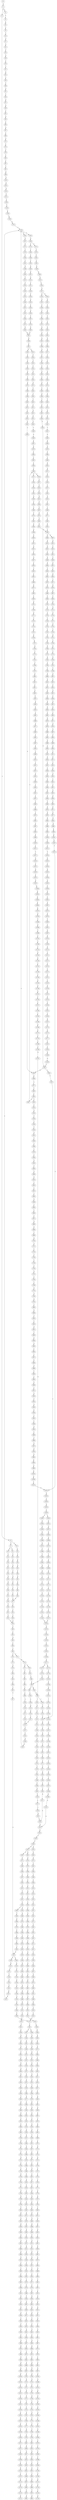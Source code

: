strict digraph  {
	S0 -> S1 [ label = G ];
	S1 -> S2 [ label = C ];
	S1 -> S3 [ label = G ];
	S2 -> S4 [ label = T ];
	S3 -> S5 [ label = T ];
	S4 -> S6 [ label = A ];
	S5 -> S7 [ label = T ];
	S5 -> S8 [ label = C ];
	S6 -> S9 [ label = C ];
	S7 -> S10 [ label = G ];
	S7 -> S11 [ label = C ];
	S8 -> S12 [ label = C ];
	S9 -> S13 [ label = T ];
	S10 -> S14 [ label = C ];
	S11 -> S15 [ label = C ];
	S12 -> S16 [ label = C ];
	S13 -> S17 [ label = G ];
	S14 -> S18 [ label = A ];
	S15 -> S19 [ label = A ];
	S16 -> S20 [ label = A ];
	S17 -> S21 [ label = G ];
	S18 -> S22 [ label = C ];
	S19 -> S23 [ label = G ];
	S20 -> S24 [ label = G ];
	S21 -> S25 [ label = T ];
	S22 -> S26 [ label = T ];
	S23 -> S27 [ label = T ];
	S24 -> S28 [ label = T ];
	S25 -> S29 [ label = G ];
	S26 -> S30 [ label = G ];
	S27 -> S31 [ label = G ];
	S28 -> S32 [ label = G ];
	S29 -> S33 [ label = C ];
	S30 -> S34 [ label = G ];
	S31 -> S35 [ label = G ];
	S32 -> S36 [ label = G ];
	S33 -> S37 [ label = T ];
	S34 -> S38 [ label = T ];
	S35 -> S39 [ label = T ];
	S36 -> S40 [ label = T ];
	S37 -> S41 [ label = A ];
	S38 -> S42 [ label = C ];
	S39 -> S43 [ label = C ];
	S40 -> S44 [ label = C ];
	S41 -> S45 [ label = C ];
	S42 -> S46 [ label = G ];
	S43 -> S47 [ label = G ];
	S44 -> S47 [ label = G ];
	S45 -> S48 [ label = T ];
	S46 -> S49 [ label = T ];
	S47 -> S50 [ label = T ];
	S48 -> S51 [ label = G ];
	S49 -> S52 [ label = C ];
	S50 -> S53 [ label = C ];
	S51 -> S54 [ label = T ];
	S52 -> S55 [ label = C ];
	S53 -> S56 [ label = C ];
	S54 -> S57 [ label = A ];
	S55 -> S58 [ label = G ];
	S56 -> S58 [ label = G ];
	S57 -> S59 [ label = A ];
	S58 -> S60 [ label = T ];
	S59 -> S61 [ label = C ];
	S60 -> S62 [ label = C ];
	S61 -> S63 [ label = A ];
	S62 -> S64 [ label = A ];
	S63 -> S65 [ label = C ];
	S64 -> S66 [ label = C ];
	S65 -> S67 [ label = A ];
	S66 -> S68 [ label = C ];
	S67 -> S69 [ label = C ];
	S68 -> S70 [ label = C ];
	S68 -> S71 [ label = G ];
	S69 -> S72 [ label = G ];
	S70 -> S73 [ label = T ];
	S71 -> S74 [ label = A ];
	S72 -> S75 [ label = C ];
	S73 -> S76 [ label = G ];
	S74 -> S77 [ label = A ];
	S74 -> S78 [ label = G ];
	S75 -> S79 [ label = T ];
	S76 -> S80 [ label = T ];
	S77 -> S81 [ label = T ];
	S78 -> S82 [ label = T ];
	S79 -> S83 [ label = C ];
	S80 -> S84 [ label = C ];
	S81 -> S85 [ label = C ];
	S82 -> S86 [ label = C ];
	S83 -> S87 [ label = C ];
	S84 -> S88 [ label = C ];
	S85 -> S89 [ label = C ];
	S86 -> S90 [ label = C ];
	S87 -> S91 [ label = T ];
	S88 -> S92 [ label = T ];
	S89 -> S93 [ label = T ];
	S90 -> S94 [ label = A ];
	S90 -> S95 [ label = T ];
	S91 -> S96 [ label = A ];
	S92 -> S97 [ label = T ];
	S93 -> S98 [ label = C ];
	S94 -> S99 [ label = G ];
	S95 -> S100 [ label = C ];
	S96 -> S101 [ label = G ];
	S97 -> S102 [ label = G ];
	S98 -> S103 [ label = G ];
	S99 -> S104 [ label = T ];
	S99 -> S105 [ label = C ];
	S100 -> S106 [ label = G ];
	S101 -> S107 [ label = A ];
	S102 -> S108 [ label = A ];
	S102 -> S109 [ label = T ];
	S103 -> S110 [ label = A ];
	S104 -> S111 [ label = A ];
	S105 -> S112 [ label = T ];
	S106 -> S113 [ label = A ];
	S107 -> S114 [ label = A ];
	S108 -> S115 [ label = A ];
	S109 -> S116 [ label = A ];
	S110 -> S117 [ label = A ];
	S111 -> S118 [ label = G ];
	S112 -> S119 [ label = T ];
	S113 -> S120 [ label = A ];
	S114 -> S121 [ label = C ];
	S115 -> S122 [ label = C ];
	S116 -> S123 [ label = G ];
	S117 -> S124 [ label = C ];
	S118 -> S125 [ label = G ];
	S119 -> S126 [ label = C ];
	S120 -> S127 [ label = C ];
	S121 -> S128 [ label = T ];
	S122 -> S129 [ label = T ];
	S123 -> S130 [ label = G ];
	S124 -> S131 [ label = T ];
	S125 -> S132 [ label = G ];
	S126 -> S133 [ label = A ];
	S127 -> S131 [ label = T ];
	S128 -> S134 [ label = T ];
	S129 -> S135 [ label = T ];
	S130 -> S136 [ label = A ];
	S131 -> S137 [ label = T ];
	S132 -> S138 [ label = T ];
	S133 -> S139 [ label = C ];
	S134 -> S140 [ label = C ];
	S135 -> S141 [ label = C ];
	S136 -> S142 [ label = G ];
	S137 -> S143 [ label = C ];
	S138 -> S144 [ label = C ];
	S139 -> S145 [ label = G ];
	S140 -> S146 [ label = A ];
	S141 -> S147 [ label = A ];
	S142 -> S148 [ label = A ];
	S143 -> S149 [ label = A ];
	S144 -> S150 [ label = A ];
	S145 -> S151 [ label = C ];
	S146 -> S152 [ label = A ];
	S147 -> S153 [ label = A ];
	S148 -> S154 [ label = G ];
	S149 -> S155 [ label = A ];
	S150 -> S156 [ label = C ];
	S151 -> S157 [ label = C ];
	S152 -> S158 [ label = C ];
	S153 -> S158 [ label = C ];
	S154 -> S159 [ label = G ];
	S155 -> S158 [ label = C ];
	S156 -> S160 [ label = T ];
	S157 -> S161 [ label = C ];
	S158 -> S162 [ label = C ];
	S158 -> S163 [ label = T ];
	S159 -> S164 [ label = T ];
	S160 -> S165 [ label = C ];
	S161 -> S166 [ label = T ];
	S162 -> S167 [ label = G ];
	S163 -> S168 [ label = G ];
	S164 -> S169 [ label = C ];
	S165 -> S170 [ label = G ];
	S166 -> S171 [ label = T ];
	S167 -> S172 [ label = G ];
	S168 -> S173 [ label = G ];
	S168 -> S174 [ label = C ];
	S169 -> S175 [ label = C ];
	S170 -> S176 [ label = C ];
	S171 -> S177 [ label = C ];
	S172 -> S178 [ label = C ];
	S173 -> S179 [ label = C ];
	S174 -> S180 [ label = C ];
	S175 -> S181 [ label = C ];
	S176 -> S182 [ label = T ];
	S177 -> S183 [ label = A ];
	S178 -> S184 [ label = C ];
	S179 -> S185 [ label = C ];
	S180 -> S186 [ label = C ];
	S181 -> S187 [ label = A ];
	S181 -> S188 [ label = G ];
	S182 -> S189 [ label = T ];
	S183 -> S190 [ label = T ];
	S184 -> S191 [ label = C ];
	S185 -> S192 [ label = C ];
	S186 -> S193 [ label = T ];
	S187 -> S194 [ label = G ];
	S188 -> S195 [ label = G ];
	S189 -> S196 [ label = C ];
	S190 -> S197 [ label = C ];
	S191 -> S198 [ label = A ];
	S192 -> S199 [ label = A ];
	S193 -> S200 [ label = A ];
	S194 -> S201 [ label = A ];
	S195 -> S202 [ label = A ];
	S196 -> S203 [ label = A ];
	S197 -> S204 [ label = C ];
	S198 -> S205 [ label = G ];
	S199 -> S206 [ label = G ];
	S200 -> S207 [ label = G ];
	S201 -> S208 [ label = G ];
	S202 -> S209 [ label = G ];
	S203 -> S210 [ label = T ];
	S204 -> S211 [ label = A ];
	S205 -> S212 [ label = T ];
	S206 -> S213 [ label = G ];
	S207 -> S214 [ label = G ];
	S208 -> S215 [ label = C ];
	S209 -> S216 [ label = G ];
	S210 -> S217 [ label = C ];
	S211 -> S218 [ label = G ];
	S212 -> S219 [ label = T ];
	S213 -> S220 [ label = T ];
	S214 -> S221 [ label = T ];
	S215 -> S222 [ label = C ];
	S216 -> S223 [ label = C ];
	S217 -> S224 [ label = C ];
	S218 -> S225 [ label = A ];
	S219 -> S226 [ label = G ];
	S220 -> S227 [ label = G ];
	S221 -> S228 [ label = G ];
	S222 -> S229 [ label = A ];
	S223 -> S230 [ label = G ];
	S224 -> S231 [ label = A ];
	S225 -> S232 [ label = A ];
	S226 -> S233 [ label = T ];
	S227 -> S234 [ label = C ];
	S227 -> S235 [ label = G ];
	S228 -> S236 [ label = T ];
	S229 -> S237 [ label = C ];
	S230 -> S238 [ label = T ];
	S231 -> S218 [ label = G ];
	S232 -> S239 [ label = C ];
	S233 -> S240 [ label = G ];
	S234 -> S241 [ label = G ];
	S235 -> S242 [ label = G ];
	S236 -> S243 [ label = G ];
	S237 -> S244 [ label = G ];
	S238 -> S245 [ label = G ];
	S239 -> S246 [ label = C ];
	S240 -> S247 [ label = C ];
	S241 -> S248 [ label = C ];
	S242 -> S249 [ label = C ];
	S243 -> S250 [ label = C ];
	S244 -> S251 [ label = G ];
	S245 -> S252 [ label = G ];
	S246 -> S253 [ label = A ];
	S246 -> S254 [ label = G ];
	S247 -> S255 [ label = G ];
	S248 -> S256 [ label = G ];
	S249 -> S257 [ label = T ];
	S250 -> S258 [ label = G ];
	S251 -> S259 [ label = T ];
	S252 -> S260 [ label = T ];
	S253 -> S261 [ label = G ];
	S253 -> S262 [ label = C ];
	S254 -> S263 [ label = G ];
	S255 -> S264 [ label = T ];
	S256 -> S265 [ label = T ];
	S257 -> S266 [ label = T ];
	S258 -> S267 [ label = T ];
	S259 -> S268 [ label = T ];
	S260 -> S269 [ label = A ];
	S261 -> S270 [ label = A ];
	S262 -> S271 [ label = C ];
	S263 -> S272 [ label = A ];
	S264 -> S273 [ label = C ];
	S265 -> S274 [ label = C ];
	S266 -> S275 [ label = C ];
	S267 -> S276 [ label = C ];
	S268 -> S277 [ label = A ];
	S269 -> S278 [ label = T ];
	S270 -> S279 [ label = C ];
	S271 -> S280 [ label = A ];
	S272 -> S281 [ label = C ];
	S273 -> S282 [ label = G ];
	S274 -> S283 [ label = G ];
	S275 -> S284 [ label = G ];
	S276 -> S285 [ label = G ];
	S277 -> S286 [ label = C ];
	S278 -> S287 [ label = G ];
	S279 -> S288 [ label = T ];
	S280 -> S289 [ label = C ];
	S281 -> S290 [ label = G ];
	S282 -> S291 [ label = A ];
	S283 -> S292 [ label = T ];
	S284 -> S293 [ label = A ];
	S285 -> S291 [ label = A ];
	S286 -> S294 [ label = T ];
	S287 -> S295 [ label = A ];
	S288 -> S296 [ label = C ];
	S289 -> S297 [ label = C ];
	S290 -> S298 [ label = C ];
	S291 -> S299 [ label = A ];
	S292 -> S300 [ label = G ];
	S293 -> S301 [ label = A ];
	S294 -> S302 [ label = G ];
	S295 -> S303 [ label = G ];
	S296 -> S304 [ label = C ];
	S297 -> S305 [ label = C ];
	S298 -> S306 [ label = C ];
	S299 -> S307 [ label = C ];
	S300 -> S308 [ label = C ];
	S301 -> S309 [ label = C ];
	S302 -> S310 [ label = C ];
	S303 -> S311 [ label = C ];
	S304 -> S312 [ label = C ];
	S305 -> S313 [ label = C ];
	S306 -> S314 [ label = C ];
	S307 -> S315 [ label = C ];
	S307 -> S316 [ label = A ];
	S308 -> S317 [ label = A ];
	S309 -> S318 [ label = A ];
	S310 -> S319 [ label = A ];
	S311 -> S320 [ label = G ];
	S312 -> S321 [ label = A ];
	S313 -> S322 [ label = T ];
	S314 -> S323 [ label = A ];
	S315 -> S324 [ label = T ];
	S316 -> S325 [ label = C ];
	S317 -> S326 [ label = T ];
	S318 -> S327 [ label = C ];
	S319 -> S328 [ label = G ];
	S320 -> S329 [ label = G ];
	S321 -> S330 [ label = T ];
	S322 -> S331 [ label = T ];
	S323 -> S332 [ label = T ];
	S324 -> S333 [ label = T ];
	S325 -> S334 [ label = C ];
	S326 -> S335 [ label = C ];
	S327 -> S336 [ label = G ];
	S328 -> S337 [ label = A ];
	S329 -> S338 [ label = T ];
	S330 -> S339 [ label = C ];
	S331 -> S340 [ label = C ];
	S332 -> S341 [ label = C ];
	S333 -> S342 [ label = C ];
	S334 -> S343 [ label = C ];
	S335 -> S344 [ label = C ];
	S336 -> S345 [ label = C ];
	S337 -> S346 [ label = C ];
	S338 -> S347 [ label = C ];
	S339 -> S348 [ label = T ];
	S340 -> S349 [ label = C ];
	S340 -> S350 [ label = G ];
	S341 -> S351 [ label = G ];
	S342 -> S352 [ label = G ];
	S343 -> S353 [ label = G ];
	S344 -> S354 [ label = G ];
	S345 -> S355 [ label = G ];
	S346 -> S356 [ label = G ];
	S347 -> S357 [ label = G ];
	S348 -> S358 [ label = G ];
	S349 -> S359 [ label = T ];
	S350 -> S360 [ label = A ];
	S351 -> S361 [ label = T ];
	S352 -> S362 [ label = T ];
	S353 -> S363 [ label = T ];
	S354 -> S364 [ label = C ];
	S355 -> S365 [ label = C ];
	S356 -> S366 [ label = G ];
	S357 -> S367 [ label = C ];
	S358 -> S368 [ label = C ];
	S359 -> S369 [ label = G ];
	S360 -> S370 [ label = T ];
	S361 -> S371 [ label = C ];
	S362 -> S372 [ label = A ];
	S363 -> S373 [ label = A ];
	S364 -> S374 [ label = A ];
	S365 -> S375 [ label = A ];
	S366 -> S376 [ label = A ];
	S367 -> S377 [ label = A ];
	S368 -> S378 [ label = C ];
	S369 -> S379 [ label = T ];
	S370 -> S380 [ label = C ];
	S371 -> S381 [ label = C ];
	S372 -> S382 [ label = C ];
	S373 -> S383 [ label = C ];
	S374 -> S384 [ label = C ];
	S375 -> S385 [ label = C ];
	S376 -> S386 [ label = C ];
	S377 -> S387 [ label = C ];
	S378 -> S388 [ label = A ];
	S379 -> S389 [ label = C ];
	S380 -> S390 [ label = G ];
	S381 -> S391 [ label = T ];
	S382 -> S392 [ label = T ];
	S383 -> S393 [ label = G ];
	S384 -> S394 [ label = G ];
	S385 -> S395 [ label = G ];
	S386 -> S396 [ label = A ];
	S387 -> S397 [ label = G ];
	S388 -> S398 [ label = G ];
	S389 -> S399 [ label = C ];
	S390 -> S400 [ label = T ];
	S391 -> S401 [ label = C ];
	S392 -> S402 [ label = T ];
	S393 -> S403 [ label = T ];
	S394 -> S404 [ label = T ];
	S395 -> S405 [ label = T ];
	S396 -> S406 [ label = C ];
	S397 -> S407 [ label = C ];
	S398 -> S408 [ label = T ];
	S399 -> S409 [ label = T ];
	S400 -> S410 [ label = T ];
	S401 -> S411 [ label = T ];
	S402 -> S412 [ label = C ];
	S403 -> S413 [ label = C ];
	S404 -> S414 [ label = C ];
	S405 -> S415 [ label = C ];
	S406 -> S416 [ label = A ];
	S407 -> S417 [ label = G ];
	S408 -> S418 [ label = C ];
	S409 -> S419 [ label = T ];
	S410 -> S420 [ label = T ];
	S411 -> S421 [ label = T ];
	S412 -> S422 [ label = A ];
	S413 -> S423 [ label = C ];
	S414 -> S424 [ label = G ];
	S415 -> S425 [ label = C ];
	S416 -> S426 [ label = C ];
	S417 -> S427 [ label = C ];
	S418 -> S428 [ label = G ];
	S419 -> S102 [ label = G ];
	S420 -> S429 [ label = G ];
	S421 -> S430 [ label = C ];
	S422 -> S431 [ label = A ];
	S423 -> S432 [ label = A ];
	S424 -> S433 [ label = A ];
	S425 -> S434 [ label = A ];
	S426 -> S435 [ label = C ];
	S427 -> S436 [ label = G ];
	S428 -> S437 [ label = T ];
	S429 -> S438 [ label = T ];
	S430 -> S439 [ label = T ];
	S431 -> S440 [ label = G ];
	S432 -> S441 [ label = G ];
	S433 -> S442 [ label = G ];
	S434 -> S443 [ label = G ];
	S435 -> S444 [ label = T ];
	S436 -> S445 [ label = G ];
	S437 -> S446 [ label = A ];
	S438 -> S447 [ label = A ];
	S439 -> S448 [ label = C ];
	S440 -> S449 [ label = C ];
	S441 -> S450 [ label = C ];
	S442 -> S451 [ label = C ];
	S443 -> S452 [ label = C ];
	S444 -> S453 [ label = C ];
	S445 -> S454 [ label = C ];
	S446 -> S455 [ label = A ];
	S447 -> S456 [ label = G ];
	S448 -> S457 [ label = G ];
	S449 -> S458 [ label = G ];
	S450 -> S459 [ label = G ];
	S451 -> S460 [ label = G ];
	S452 -> S461 [ label = T ];
	S452 -> S459 [ label = G ];
	S453 -> S462 [ label = T ];
	S454 -> S463 [ label = T ];
	S455 -> S464 [ label = G ];
	S456 -> S465 [ label = G ];
	S457 -> S466 [ label = G ];
	S458 -> S467 [ label = A ];
	S459 -> S468 [ label = A ];
	S460 -> S469 [ label = A ];
	S461 -> S470 [ label = T ];
	S462 -> S471 [ label = A ];
	S463 -> S472 [ label = G ];
	S464 -> S473 [ label = A ];
	S465 -> S474 [ label = A ];
	S466 -> S475 [ label = A ];
	S467 -> S476 [ label = G ];
	S468 -> S477 [ label = G ];
	S469 -> S478 [ label = G ];
	S470 -> S126 [ label = C ];
	S471 -> S479 [ label = G ];
	S472 -> S480 [ label = G ];
	S473 -> S481 [ label = C ];
	S474 -> S482 [ label = A ];
	S475 -> S483 [ label = G ];
	S476 -> S484 [ label = T ];
	S477 -> S485 [ label = T ];
	S478 -> S486 [ label = T ];
	S479 -> S487 [ label = A ];
	S480 -> S488 [ label = A ];
	S481 -> S489 [ label = G ];
	S482 -> S490 [ label = A ];
	S483 -> S491 [ label = A ];
	S484 -> S492 [ label = C ];
	S485 -> S493 [ label = C ];
	S486 -> S494 [ label = C ];
	S487 -> S495 [ label = A ];
	S488 -> S496 [ label = A ];
	S489 -> S497 [ label = G ];
	S490 -> S498 [ label = G ];
	S491 -> S499 [ label = G ];
	S492 -> S500 [ label = C ];
	S493 -> S501 [ label = C ];
	S493 -> S502 [ label = T ];
	S494 -> S503 [ label = G ];
	S495 -> S504 [ label = C ];
	S496 -> S505 [ label = T ];
	S497 -> S506 [ label = C ];
	S498 -> S507 [ label = G ];
	S499 -> S508 [ label = G ];
	S500 -> S509 [ label = C ];
	S501 -> S509 [ label = C ];
	S502 -> S510 [ label = C ];
	S503 -> S511 [ label = A ];
	S504 -> S512 [ label = G ];
	S505 -> S513 [ label = G ];
	S506 -> S514 [ label = T ];
	S507 -> S515 [ label = T ];
	S508 -> S516 [ label = T ];
	S509 -> S517 [ label = T ];
	S509 -> S518 [ label = G ];
	S510 -> S519 [ label = G ];
	S511 -> S520 [ label = A ];
	S512 -> S521 [ label = A ];
	S513 -> S522 [ label = G ];
	S514 -> S523 [ label = C ];
	S515 -> S524 [ label = C ];
	S516 -> S525 [ label = C ];
	S517 -> S526 [ label = C ];
	S518 -> S527 [ label = C ];
	S519 -> S528 [ label = T ];
	S520 -> S529 [ label = C ];
	S521 -> S530 [ label = G ];
	S522 -> S531 [ label = G ];
	S523 -> S532 [ label = T ];
	S524 -> S533 [ label = C ];
	S525 -> S175 [ label = C ];
	S526 -> S534 [ label = C ];
	S527 -> S535 [ label = C ];
	S528 -> S536 [ label = C ];
	S529 -> S537 [ label = C ];
	S530 -> S538 [ label = G ];
	S531 -> S539 [ label = G ];
	S532 -> S540 [ label = C ];
	S533 -> S541 [ label = C ];
	S534 -> S542 [ label = G ];
	S535 -> S543 [ label = T ];
	S536 -> S544 [ label = T ];
	S537 -> S545 [ label = T ];
	S538 -> S546 [ label = T ];
	S539 -> S547 [ label = T ];
	S540 -> S548 [ label = G ];
	S541 -> S549 [ label = G ];
	S542 -> S550 [ label = G ];
	S543 -> S551 [ label = G ];
	S544 -> S552 [ label = G ];
	S545 -> S553 [ label = G ];
	S546 -> S554 [ label = G ];
	S547 -> S555 [ label = C ];
	S548 -> S556 [ label = A ];
	S549 -> S557 [ label = A ];
	S550 -> S558 [ label = T ];
	S551 -> S559 [ label = T ];
	S552 -> S560 [ label = T ];
	S553 -> S561 [ label = T ];
	S554 -> S562 [ label = T ];
	S555 -> S563 [ label = C ];
	S556 -> S564 [ label = A ];
	S557 -> S565 [ label = A ];
	S558 -> S566 [ label = C ];
	S559 -> S567 [ label = C ];
	S560 -> S568 [ label = T ];
	S561 -> S569 [ label = C ];
	S562 -> S570 [ label = C ];
	S563 -> S571 [ label = G ];
	S564 -> S572 [ label = G ];
	S565 -> S573 [ label = G ];
	S566 -> S574 [ label = T ];
	S567 -> S575 [ label = G ];
	S568 -> S576 [ label = C ];
	S569 -> S577 [ label = G ];
	S570 -> S578 [ label = C ];
	S571 -> S579 [ label = C ];
	S572 -> S580 [ label = T ];
	S573 -> S581 [ label = T ];
	S574 -> S582 [ label = G ];
	S575 -> S583 [ label = C ];
	S576 -> S584 [ label = C ];
	S577 -> S585 [ label = C ];
	S578 -> S586 [ label = C ];
	S579 -> S587 [ label = C ];
	S580 -> S588 [ label = C ];
	S581 -> S589 [ label = C ];
	S582 -> S590 [ label = G ];
	S583 -> S591 [ label = G ];
	S584 -> S592 [ label = G ];
	S585 -> S593 [ label = G ];
	S586 -> S594 [ label = T ];
	S587 -> S595 [ label = G ];
	S588 -> S596 [ label = G ];
	S589 -> S597 [ label = G ];
	S590 -> S598 [ label = A ];
	S591 -> S599 [ label = C ];
	S592 -> S600 [ label = T ];
	S593 -> S599 [ label = C ];
	S594 -> S601 [ label = G ];
	S595 -> S602 [ label = G ];
	S596 -> S603 [ label = C ];
	S597 -> S604 [ label = A ];
	S598 -> S605 [ label = G ];
	S599 -> S606 [ label = G ];
	S599 -> S607 [ label = A ];
	S600 -> S608 [ label = G ];
	S601 -> S609 [ label = T ];
	S602 -> S610 [ label = A ];
	S603 -> S611 [ label = G ];
	S604 -> S612 [ label = G ];
	S605 -> S613 [ label = G ];
	S606 -> S614 [ label = A ];
	S607 -> S615 [ label = A ];
	S608 -> S616 [ label = G ];
	S609 -> S617 [ label = C ];
	S610 -> S618 [ label = A ];
	S611 -> S619 [ label = G ];
	S612 -> S620 [ label = G ];
	S613 -> S621 [ label = G ];
	S614 -> S622 [ label = G ];
	S615 -> S623 [ label = C ];
	S616 -> S624 [ label = C ];
	S617 -> S625 [ label = C ];
	S618 -> S626 [ label = C ];
	S619 -> S627 [ label = C ];
	S620 -> S628 [ label = T ];
	S621 -> S629 [ label = T ];
	S622 -> S630 [ label = C ];
	S623 -> S631 [ label = C ];
	S624 -> S632 [ label = C ];
	S625 -> S633 [ label = T ];
	S626 -> S634 [ label = T ];
	S627 -> S635 [ label = T ];
	S628 -> S636 [ label = A ];
	S629 -> S637 [ label = G ];
	S630 -> S638 [ label = A ];
	S631 -> S639 [ label = C ];
	S632 -> S640 [ label = C ];
	S633 -> S641 [ label = A ];
	S634 -> S642 [ label = G ];
	S635 -> S643 [ label = A ];
	S636 -> S644 [ label = T ];
	S637 -> S645 [ label = T ];
	S638 -> S646 [ label = G ];
	S639 -> S647 [ label = G ];
	S640 -> S648 [ label = G ];
	S641 -> S649 [ label = C ];
	S642 -> S650 [ label = C ];
	S643 -> S651 [ label = T ];
	S644 -> S652 [ label = A ];
	S645 -> S653 [ label = T ];
	S646 -> S654 [ label = T ];
	S647 -> S655 [ label = T ];
	S648 -> S656 [ label = T ];
	S649 -> S657 [ label = T ];
	S650 -> S658 [ label = A ];
	S651 -> S659 [ label = A ];
	S652 -> S660 [ label = A ];
	S653 -> S661 [ label = C ];
	S654 -> S662 [ label = G ];
	S655 -> S663 [ label = A ];
	S656 -> S664 [ label = C ];
	S657 -> S665 [ label = A ];
	S658 -> S666 [ label = A ];
	S659 -> S667 [ label = G ];
	S660 -> S668 [ label = G ];
	S661 -> S669 [ label = C ];
	S662 -> S670 [ label = C ];
	S663 -> S671 [ label = C ];
	S664 -> S672 [ label = C ];
	S665 -> S673 [ label = C ];
	S666 -> S674 [ label = C ];
	S667 -> S675 [ label = T ];
	S668 -> S676 [ label = T ];
	S669 -> S677 [ label = A ];
	S670 -> S678 [ label = A ];
	S671 -> S679 [ label = A ];
	S672 -> S680 [ label = A ];
	S673 -> S681 [ label = C ];
	S674 -> S682 [ label = C ];
	S675 -> S683 [ label = A ];
	S676 -> S684 [ label = C ];
	S677 -> S685 [ label = G ];
	S678 -> S686 [ label = A ];
	S679 -> S687 [ label = G ];
	S680 -> S688 [ label = G ];
	S681 -> S689 [ label = A ];
	S682 -> S690 [ label = A ];
	S683 -> S691 [ label = G ];
	S684 -> S692 [ label = G ];
	S685 -> S693 [ label = C ];
	S686 -> S694 [ label = C ];
	S687 -> S695 [ label = C ];
	S688 -> S696 [ label = T ];
	S689 -> S697 [ label = G ];
	S690 -> S698 [ label = G ];
	S691 -> S699 [ label = C ];
	S692 -> S700 [ label = T ];
	S693 -> S701 [ label = A ];
	S694 -> S702 [ label = A ];
	S695 -> S703 [ label = A ];
	S696 -> S704 [ label = A ];
	S697 -> S705 [ label = G ];
	S698 -> S706 [ label = A ];
	S699 -> S707 [ label = C ];
	S700 -> S708 [ label = G ];
	S701 -> S709 [ label = G ];
	S702 -> S710 [ label = G ];
	S703 -> S711 [ label = G ];
	S704 -> S712 [ label = G ];
	S705 -> S713 [ label = A ];
	S706 -> S714 [ label = A ];
	S707 -> S715 [ label = G ];
	S708 -> S716 [ label = G ];
	S709 -> S717 [ label = A ];
	S710 -> S718 [ label = C ];
	S711 -> S719 [ label = G ];
	S712 -> S720 [ label = C ];
	S713 -> S721 [ label = G ];
	S714 -> S722 [ label = C ];
	S715 -> S723 [ label = A ];
	S716 -> S724 [ label = T ];
	S717 -> S725 [ label = T ];
	S718 -> S726 [ label = T ];
	S719 -> S727 [ label = T ];
	S720 -> S728 [ label = T ];
	S721 -> S729 [ label = A ];
	S722 -> S730 [ label = A ];
	S723 -> S731 [ label = A ];
	S724 -> S732 [ label = A ];
	S725 -> S733 [ label = A ];
	S726 -> S734 [ label = A ];
	S727 -> S735 [ label = G ];
	S728 -> S736 [ label = C ];
	S729 -> S737 [ label = G ];
	S730 -> S738 [ label = G ];
	S731 -> S739 [ label = A ];
	S732 -> S740 [ label = C ];
	S733 -> S741 [ label = A ];
	S734 -> S742 [ label = C ];
	S735 -> S743 [ label = C ];
	S736 -> S744 [ label = C ];
	S737 -> S745 [ label = T ];
	S738 -> S746 [ label = C ];
	S739 -> S747 [ label = C ];
	S740 -> S748 [ label = C ];
	S741 -> S749 [ label = A ];
	S742 -> S750 [ label = G ];
	S743 -> S751 [ label = A ];
	S744 -> S752 [ label = A ];
	S745 -> S753 [ label = C ];
	S746 -> S754 [ label = C ];
	S747 -> S755 [ label = C ];
	S748 -> S756 [ label = G ];
	S749 -> S757 [ label = A ];
	S750 -> S758 [ label = A ];
	S751 -> S759 [ label = C ];
	S752 -> S760 [ label = C ];
	S753 -> S761 [ label = A ];
	S754 -> S762 [ label = G ];
	S755 -> S763 [ label = C ];
	S756 -> S764 [ label = G ];
	S757 -> S765 [ label = A ];
	S758 -> S766 [ label = G ];
	S759 -> S767 [ label = G ];
	S760 -> S768 [ label = C ];
	S761 -> S769 [ label = G ];
	S762 -> S770 [ label = T ];
	S763 -> S771 [ label = C ];
	S764 -> S772 [ label = T ];
	S765 -> S773 [ label = C ];
	S766 -> S774 [ label = A ];
	S767 -> S775 [ label = C ];
	S768 -> S776 [ label = G ];
	S769 -> S777 [ label = G ];
	S770 -> S778 [ label = C ];
	S771 -> S779 [ label = G ];
	S772 -> S780 [ label = G ];
	S773 -> S781 [ label = T ];
	S774 -> S782 [ label = A ];
	S775 -> S783 [ label = G ];
	S776 -> S784 [ label = G ];
	S777 -> S785 [ label = A ];
	S778 -> S786 [ label = C ];
	S779 -> S787 [ label = A ];
	S780 -> S788 [ label = G ];
	S781 -> S789 [ label = T ];
	S782 -> S790 [ label = C ];
	S783 -> S791 [ label = G ];
	S784 -> S792 [ label = A ];
	S785 -> S793 [ label = C ];
	S786 -> S794 [ label = T ];
	S787 -> S795 [ label = C ];
	S788 -> S796 [ label = T ];
	S789 -> S797 [ label = T ];
	S790 -> S798 [ label = T ];
	S791 -> S799 [ label = T ];
	S792 -> S800 [ label = C ];
	S793 -> S801 [ label = C ];
	S794 -> S802 [ label = C ];
	S795 -> S803 [ label = T ];
	S796 -> S804 [ label = T ];
	S797 -> S805 [ label = G ];
	S798 -> S806 [ label = G ];
	S799 -> S807 [ label = G ];
	S800 -> S808 [ label = G ];
	S801 -> S809 [ label = A ];
	S802 -> S810 [ label = T ];
	S803 -> S811 [ label = A ];
	S804 -> S812 [ label = A ];
	S805 -> S813 [ label = C ];
	S806 -> S814 [ label = G ];
	S807 -> S815 [ label = C ];
	S808 -> S816 [ label = T ];
	S809 -> S817 [ label = G ];
	S810 -> S818 [ label = G ];
	S811 -> S819 [ label = G ];
	S812 -> S820 [ label = G ];
	S813 -> S821 [ label = C ];
	S814 -> S822 [ label = C ];
	S815 -> S823 [ label = C ];
	S816 -> S824 [ label = C ];
	S817 -> S825 [ label = T ];
	S818 -> S826 [ label = T ];
	S819 -> S827 [ label = A ];
	S820 -> S828 [ label = A ];
	S821 -> S829 [ label = G ];
	S822 -> S830 [ label = G ];
	S823 -> S831 [ label = G ];
	S824 -> S832 [ label = G ];
	S825 -> S833 [ label = C ];
	S826 -> S834 [ label = C ];
	S827 -> S835 [ label = A ];
	S828 -> S836 [ label = A ];
	S829 -> S837 [ label = T ];
	S830 -> S838 [ label = C ];
	S831 -> S839 [ label = C ];
	S832 -> S840 [ label = T ];
	S833 -> S841 [ label = T ];
	S834 -> S842 [ label = G ];
	S835 -> S843 [ label = T ];
	S836 -> S844 [ label = G ];
	S837 -> S845 [ label = A ];
	S838 -> S846 [ label = A ];
	S839 -> S847 [ label = A ];
	S840 -> S848 [ label = G ];
	S841 -> S849 [ label = C ];
	S842 -> S850 [ label = T ];
	S843 -> S851 [ label = C ];
	S844 -> S852 [ label = G ];
	S845 -> S853 [ label = G ];
	S846 -> S854 [ label = G ];
	S847 -> S855 [ label = A ];
	S848 -> S856 [ label = A ];
	S849 -> S857 [ label = T ];
	S850 -> S858 [ label = G ];
	S851 -> S859 [ label = G ];
	S852 -> S860 [ label = G ];
	S853 -> S861 [ label = C ];
	S854 -> S862 [ label = C ];
	S855 -> S863 [ label = C ];
	S856 -> S864 [ label = C ];
	S857 -> S865 [ label = G ];
	S858 -> S866 [ label = G ];
	S859 -> S867 [ label = G ];
	S860 -> S868 [ label = G ];
	S861 -> S869 [ label = C ];
	S862 -> S870 [ label = G ];
	S863 -> S871 [ label = C ];
	S864 -> S872 [ label = C ];
	S865 -> S873 [ label = T ];
	S866 -> S874 [ label = T ];
	S867 -> S875 [ label = G ];
	S868 -> S876 [ label = G ];
	S869 -> S877 [ label = G ];
	S870 -> S878 [ label = G ];
	S871 -> S879 [ label = A ];
	S872 -> S880 [ label = G ];
	S873 -> S881 [ label = A ];
	S874 -> S882 [ label = A ];
	S875 -> S883 [ label = T ];
	S876 -> S884 [ label = T ];
	S877 -> S885 [ label = G ];
	S878 -> S886 [ label = G ];
	S879 -> S887 [ label = G ];
	S880 -> S888 [ label = G ];
	S883 -> S889 [ label = A ];
	S884 -> S890 [ label = C ];
	S885 -> S891 [ label = T ];
	S886 -> S892 [ label = T ];
	S887 -> S893 [ label = T ];
	S888 -> S894 [ label = T ];
	S889 -> S895 [ label = T ];
	S890 -> S896 [ label = C ];
	S891 -> S897 [ label = G ];
	S892 -> S898 [ label = G ];
	S893 -> S899 [ label = C ];
	S894 -> S900 [ label = C ];
	S895 -> S901 [ label = C ];
	S896 -> S902 [ label = G ];
	S897 -> S903 [ label = A ];
	S898 -> S904 [ label = C ];
	S899 -> S905 [ label = G ];
	S900 -> S906 [ label = G ];
	S901 -> S907 [ label = C ];
	S902 -> S908 [ label = T ];
	S903 -> S909 [ label = C ];
	S904 -> S910 [ label = C ];
	S905 -> S911 [ label = C ];
	S906 -> S912 [ label = C ];
	S907 -> S913 [ label = C ];
	S908 -> S914 [ label = C ];
	S909 -> S915 [ label = G ];
	S910 -> S916 [ label = G ];
	S911 -> S917 [ label = G ];
	S912 -> S918 [ label = G ];
	S913 -> S919 [ label = G ];
	S914 -> S920 [ label = G ];
	S915 -> S921 [ label = T ];
	S916 -> S922 [ label = C ];
	S917 -> S923 [ label = C ];
	S918 -> S924 [ label = T ];
	S919 -> S925 [ label = A ];
	S920 -> S926 [ label = G ];
	S921 -> S927 [ label = G ];
	S922 -> S928 [ label = C ];
	S923 -> S929 [ label = A ];
	S924 -> S930 [ label = A ];
	S925 -> S931 [ label = A ];
	S926 -> S932 [ label = A ];
	S927 -> S933 [ label = G ];
	S928 -> S934 [ label = G ];
	S929 -> S935 [ label = G ];
	S930 -> S936 [ label = G ];
	S931 -> S937 [ label = A ];
	S932 -> S938 [ label = A ];
	S933 -> S939 [ label = G ];
	S934 -> S940 [ label = G ];
	S935 -> S941 [ label = C ];
	S936 -> S942 [ label = C ];
	S937 -> S943 [ label = G ];
	S938 -> S944 [ label = C ];
	S939 -> S945 [ label = T ];
	S940 -> S946 [ label = T ];
	S941 -> S947 [ label = C ];
	S942 -> S948 [ label = C ];
	S943 -> S949 [ label = T ];
	S944 -> S950 [ label = T ];
	S945 -> S951 [ label = A ];
	S946 -> S952 [ label = G ];
	S947 -> S953 [ label = G ];
	S948 -> S954 [ label = G ];
	S949 -> S955 [ label = G ];
	S950 -> S956 [ label = A ];
	S951 -> S957 [ label = C ];
	S952 -> S958 [ label = G ];
	S953 -> S959 [ label = G ];
	S954 -> S960 [ label = C ];
	S955 -> S961 [ label = T ];
	S956 -> S962 [ label = C ];
	S957 -> S963 [ label = T ];
	S958 -> S964 [ label = T ];
	S959 -> S965 [ label = T ];
	S960 -> S966 [ label = T ];
	S961 -> S967 [ label = C ];
	S962 -> S968 [ label = A ];
	S963 -> S969 [ label = A ];
	S964 -> S970 [ label = G ];
	S965 -> S971 [ label = G ];
	S966 -> S972 [ label = G ];
	S967 -> S973 [ label = G ];
	S968 -> S974 [ label = A ];
	S969 -> S975 [ label = T ];
	S970 -> S976 [ label = G ];
	S971 -> S977 [ label = G ];
	S972 -> S978 [ label = G ];
	S973 -> S979 [ label = T ];
	S974 -> S980 [ label = C ];
	S975 -> S981 [ label = T ];
	S976 -> S982 [ label = A ];
	S977 -> S983 [ label = A ];
	S978 -> S984 [ label = A ];
	S979 -> S985 [ label = C ];
	S980 -> S986 [ label = G ];
	S981 -> S987 [ label = G ];
	S982 -> S988 [ label = A ];
	S983 -> S989 [ label = A ];
	S984 -> S990 [ label = A ];
	S985 -> S991 [ label = G ];
	S986 -> S992 [ label = A ];
	S987 -> S993 [ label = G ];
	S988 -> S994 [ label = C ];
	S989 -> S995 [ label = G ];
	S990 -> S996 [ label = G ];
	S991 -> S997 [ label = G ];
	S992 -> S998 [ label = A ];
	S993 -> S999 [ label = A ];
	S994 -> S1000 [ label = C ];
	S995 -> S1001 [ label = A ];
	S996 -> S1002 [ label = A ];
	S997 -> S1003 [ label = A ];
	S998 -> S1004 [ label = A ];
	S999 -> S1005 [ label = A ];
	S1000 -> S1006 [ label = T ];
	S1001 -> S1007 [ label = A ];
	S1002 -> S1008 [ label = A ];
	S1003 -> S1009 [ label = A ];
	S1004 -> S1010 [ label = A ];
	S1005 -> S1011 [ label = C ];
	S1006 -> S1012 [ label = C ];
	S1007 -> S1013 [ label = C ];
	S1008 -> S1014 [ label = C ];
	S1009 -> S1015 [ label = C ];
	S1010 -> S1016 [ label = C ];
	S1011 -> S1017 [ label = G ];
	S1012 -> S1018 [ label = G ];
	S1013 -> S1019 [ label = G ];
	S1014 -> S1019 [ label = G ];
	S1015 -> S1020 [ label = A ];
	S1016 -> S1021 [ label = A ];
	S1017 -> S1022 [ label = G ];
	S1018 -> S1023 [ label = G ];
	S1019 -> S1024 [ label = G ];
	S1020 -> S1025 [ label = G ];
	S1021 -> S1026 [ label = G ];
	S1022 -> S1027 [ label = T ];
	S1023 -> S1028 [ label = C ];
	S1024 -> S1029 [ label = C ];
	S1025 -> S1030 [ label = G ];
	S1026 -> S1031 [ label = A ];
	S1027 -> S1032 [ label = A ];
	S1028 -> S1033 [ label = A ];
	S1029 -> S1034 [ label = A ];
	S1030 -> S1035 [ label = A ];
	S1031 -> S1036 [ label = A ];
	S1032 -> S1037 [ label = C ];
	S1033 -> S1038 [ label = C ];
	S1034 -> S1039 [ label = C ];
	S1035 -> S1040 [ label = A ];
	S1036 -> S1041 [ label = G ];
	S1037 -> S1042 [ label = G ];
	S1038 -> S1043 [ label = G ];
	S1039 -> S1044 [ label = C ];
	S1039 -> S1045 [ label = T ];
	S1040 -> S1046 [ label = T ];
	S1041 -> S1047 [ label = G ];
	S1042 -> S1048 [ label = A ];
	S1043 -> S1049 [ label = C ];
	S1044 -> S1050 [ label = G ];
	S1045 -> S1051 [ label = G ];
	S1046 -> S1052 [ label = A ];
	S1047 -> S1053 [ label = G ];
	S1048 -> S1054 [ label = A ];
	S1049 -> S1055 [ label = G ];
	S1050 -> S1056 [ label = G ];
	S1051 -> S1057 [ label = G ];
	S1052 -> S1058 [ label = G ];
	S1053 -> S1059 [ label = G ];
	S1054 -> S1060 [ label = G ];
	S1055 -> S1061 [ label = C ];
	S1056 -> S1062 [ label = G ];
	S1057 -> S1063 [ label = G ];
	S1058 -> S1064 [ label = T ];
	S1059 -> S1065 [ label = T ];
	S1060 -> S1066 [ label = A ];
	S1061 -> S1067 [ label = G ];
	S1062 -> S1068 [ label = A ];
	S1063 -> S1069 [ label = A ];
	S1064 -> S1070 [ label = C ];
	S1065 -> S1071 [ label = C ];
	S1066 -> S1072 [ label = A ];
	S1067 -> S1073 [ label = C ];
	S1068 -> S1074 [ label = A ];
	S1069 -> S1075 [ label = A ];
	S1070 -> S1076 [ label = T ];
	S1071 -> S1077 [ label = T ];
	S1072 -> S1078 [ label = G ];
	S1073 -> S1079 [ label = G ];
	S1074 -> S1080 [ label = T ];
	S1075 -> S1081 [ label = C ];
	S1076 -> S1082 [ label = C ];
	S1077 -> S1083 [ label = C ];
	S1078 -> S1084 [ label = T ];
	S1079 -> S1085 [ label = T ];
	S1080 -> S1086 [ label = T ];
	S1081 -> S1087 [ label = T ];
	S1082 -> S1088 [ label = T ];
	S1083 -> S1089 [ label = T ];
	S1084 -> S1090 [ label = G ];
	S1085 -> S1091 [ label = C ];
	S1086 -> S1092 [ label = G ];
	S1087 -> S1093 [ label = G ];
	S1088 -> S1094 [ label = C ];
	S1089 -> S1095 [ label = C ];
	S1090 -> S1096 [ label = T ];
	S1091 -> S1097 [ label = G ];
	S1092 -> S1098 [ label = A ];
	S1093 -> S1099 [ label = G ];
	S1094 -> S1100 [ label = T ];
	S1095 -> S1101 [ label = G ];
	S1096 -> S1102 [ label = C ];
	S1097 -> S1103 [ label = A ];
	S1098 -> S1104 [ label = A ];
	S1099 -> S1105 [ label = A ];
	S1100 -> S1106 [ label = G ];
	S1101 -> S1107 [ label = T ];
	S1102 -> S1108 [ label = C ];
	S1103 -> S1109 [ label = C ];
	S1104 -> S1110 [ label = C ];
	S1105 -> S1111 [ label = C ];
	S1106 -> S1112 [ label = A ];
	S1107 -> S1113 [ label = G ];
	S1108 -> S1114 [ label = T ];
	S1109 -> S1115 [ label = G ];
	S1110 -> S1116 [ label = C ];
	S1111 -> S1117 [ label = C ];
	S1112 -> S1118 [ label = G ];
	S1113 -> S1119 [ label = G ];
	S1114 -> S1120 [ label = G ];
	S1115 -> S1121 [ label = C ];
	S1116 -> S1122 [ label = C ];
	S1117 -> S1123 [ label = C ];
	S1118 -> S1124 [ label = T ];
	S1119 -> S1125 [ label = T ];
	S1120 -> S1126 [ label = G ];
	S1121 -> S1127 [ label = G ];
	S1122 -> S1128 [ label = G ];
	S1123 -> S1129 [ label = G ];
	S1124 -> S1130 [ label = A ];
	S1125 -> S1131 [ label = A ];
	S1126 -> S1132 [ label = C ];
	S1127 -> S1133 [ label = C ];
	S1128 -> S1134 [ label = T ];
	S1129 -> S1135 [ label = T ];
	S1132 -> S1136 [ label = C ];
	S1133 -> S1137 [ label = C ];
	S1134 -> S1138 [ label = C ];
	S1135 -> S1139 [ label = C ];
	S1136 -> S1140 [ label = T ];
	S1137 -> S1141 [ label = T ];
	S1138 -> S1142 [ label = T ];
	S1139 -> S1143 [ label = T ];
	S1140 -> S1144 [ label = G ];
	S1141 -> S1145 [ label = C ];
	S1142 -> S1146 [ label = C ];
	S1143 -> S1147 [ label = C ];
	S1144 -> S1148 [ label = G ];
	S1145 -> S1149 [ label = G ];
	S1146 -> S1150 [ label = G ];
	S1147 -> S1150 [ label = G ];
	S1148 -> S1151 [ label = G ];
	S1149 -> S1152 [ label = G ];
	S1150 -> S1153 [ label = G ];
	S1151 -> S1154 [ label = T ];
	S1152 -> S1155 [ label = G ];
	S1153 -> S1156 [ label = C ];
	S1154 -> S1157 [ label = C ];
	S1155 -> S1158 [ label = C ];
	S1156 -> S1159 [ label = A ];
	S1157 -> S1160 [ label = C ];
	S1158 -> S1161 [ label = T ];
	S1159 -> S1162 [ label = C ];
	S1160 -> S1163 [ label = C ];
	S1161 -> S1164 [ label = C ];
	S1162 -> S1165 [ label = C ];
	S1163 -> S1166 [ label = G ];
	S1164 -> S1167 [ label = A ];
	S1165 -> S1168 [ label = G ];
	S1166 -> S1169 [ label = A ];
	S1167 -> S1170 [ label = C ];
	S1168 -> S1171 [ label = A ];
	S1169 -> S1172 [ label = G ];
	S1170 -> S1173 [ label = G ];
	S1171 -> S1174 [ label = G ];
	S1171 -> S1175 [ label = A ];
	S1172 -> S1176 [ label = T ];
	S1173 -> S1177 [ label = T ];
	S1174 -> S1178 [ label = T ];
	S1175 -> S1179 [ label = T ];
	S1176 -> S1180 [ label = C ];
	S1177 -> S1181 [ label = C ];
	S1178 -> S1182 [ label = C ];
	S1179 -> S1183 [ label = G ];
	S1180 -> S1184 [ label = C ];
	S1181 -> S1185 [ label = C ];
	S1182 -> S90 [ label = C ];
	S1183 -> S1186 [ label = T ];
	S1184 -> S1187 [ label = A ];
	S1185 -> S1188 [ label = A ];
	S1186 -> S1189 [ label = A ];
	S1187 -> S99 [ label = G ];
	S1188 -> S1190 [ label = G ];
	S1189 -> S1191 [ label = G ];
	S1190 -> S452 [ label = C ];
	S1191 -> S1192 [ label = T ];
	S1192 -> S1193 [ label = T ];
	S1193 -> S1194 [ label = T ];
	S1194 -> S1195 [ label = C ];
	S1195 -> S1196 [ label = A ];
	S1196 -> S1197 [ label = C ];
	S1197 -> S1198 [ label = T ];
	S1198 -> S1199 [ label = C ];
	S1199 -> S1200 [ label = C ];
	S1200 -> S1201 [ label = T ];
	S1201 -> S1202 [ label = T ];
	S1202 -> S1203 [ label = T ];
	S1203 -> S1204 [ label = C ];
	S1204 -> S1205 [ label = A ];
	S1205 -> S1206 [ label = T ];
	S1206 -> S1207 [ label = C ];
	S1207 -> S1208 [ label = C ];
	S1208 -> S1209 [ label = A ];
	S1209 -> S1210 [ label = G ];
	S1210 -> S225 [ label = A ];
}
